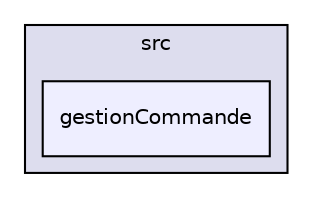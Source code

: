 digraph "C:/Users/Rouinsard/Java/Gestion de commandes/src/gestionCommande" {
  compound=true
  node [ fontsize="10", fontname="Helvetica"];
  edge [ labelfontsize="10", labelfontname="Helvetica"];
  subgraph clusterdir_b8cc8f20b92655ea88a8c8f64b705023 {
    graph [ bgcolor="#ddddee", pencolor="black", label="src" fontname="Helvetica", fontsize="10", URL="dir_b8cc8f20b92655ea88a8c8f64b705023.html"]
  dir_90560bcdee7afa8d9b11b363d837eed7 [shape=box, label="gestionCommande", style="filled", fillcolor="#eeeeff", pencolor="black", URL="dir_90560bcdee7afa8d9b11b363d837eed7.html"];
  }
}
